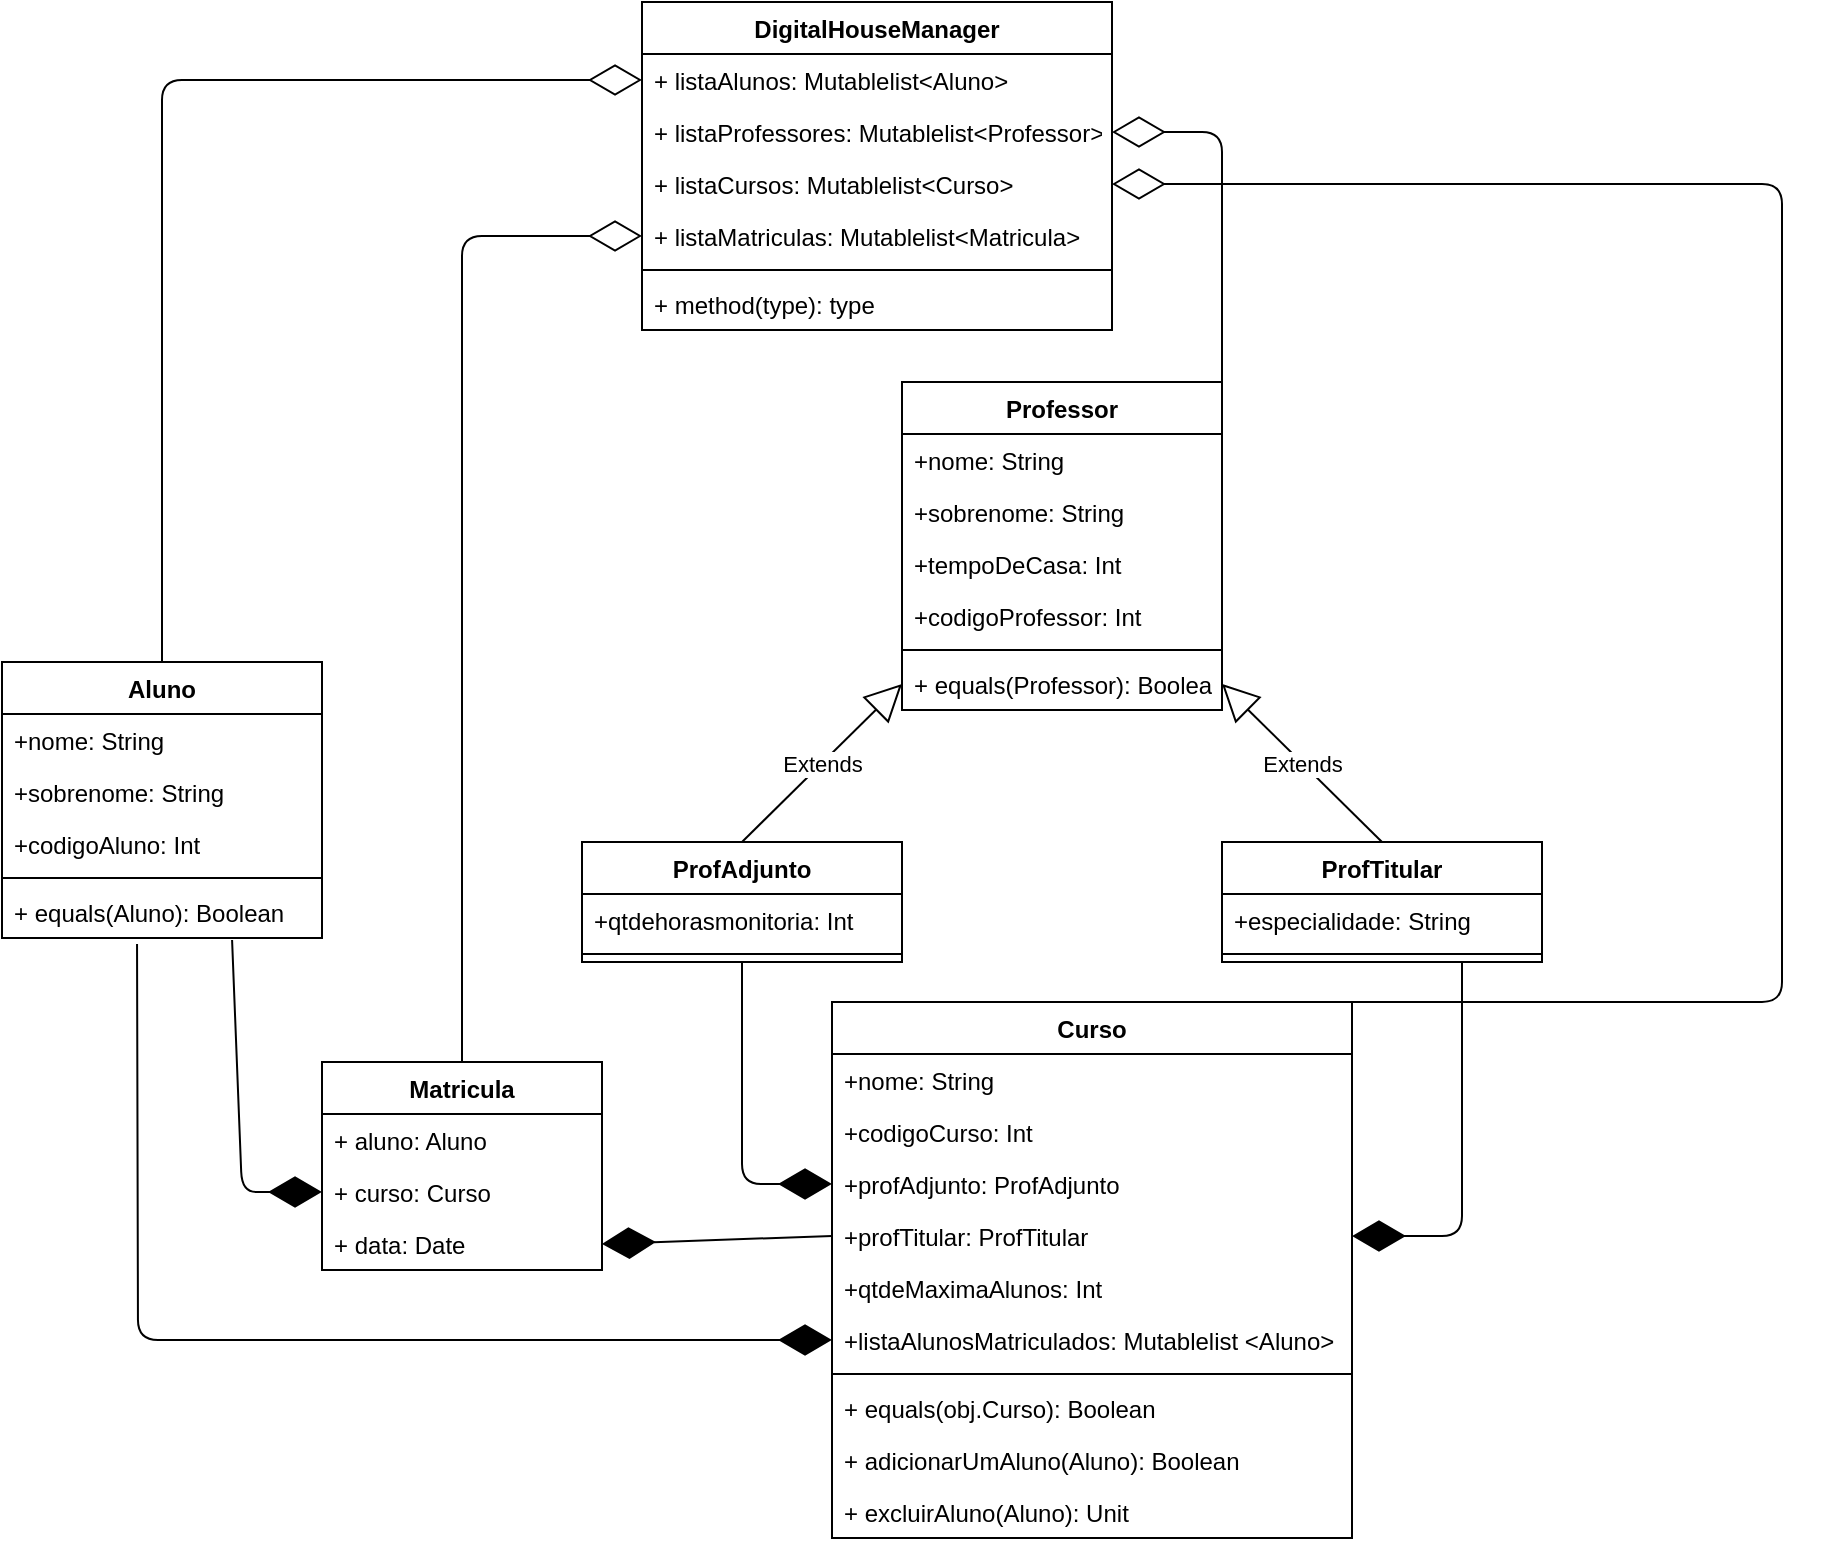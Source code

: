 <mxfile version="13.7.5" type="device"><diagram id="v3Cg1NGe2RmdBt5yivAi" name="Página-1"><mxGraphModel dx="1942" dy="908" grid="1" gridSize="10" guides="1" tooltips="1" connect="1" arrows="1" fold="1" page="1" pageScale="1" pageWidth="1169" pageHeight="827" math="0" shadow="0"><root><mxCell id="0"/><mxCell id="1" parent="0"/><mxCell id="-B7oGZebIbUH_Uu8g_NC-30" value="Extends" style="endArrow=block;endSize=16;endFill=0;html=1;exitX=0.5;exitY=0;exitDx=0;exitDy=0;entryX=0;entryY=0.5;entryDx=0;entryDy=0;" parent="1" source="-B7oGZebIbUH_Uu8g_NC-20" target="-B7oGZebIbUH_Uu8g_NC-18" edge="1"><mxGeometry width="160" relative="1" as="geometry"><mxPoint x="650" y="410" as="sourcePoint"/><mxPoint x="810" y="410" as="targetPoint"/></mxGeometry></mxCell><mxCell id="-B7oGZebIbUH_Uu8g_NC-31" value="Extends" style="endArrow=block;endSize=16;endFill=0;html=1;exitX=0.5;exitY=0;exitDx=0;exitDy=0;entryX=1;entryY=0.5;entryDx=0;entryDy=0;" parent="1" source="-B7oGZebIbUH_Uu8g_NC-27" target="-B7oGZebIbUH_Uu8g_NC-18" edge="1"><mxGeometry width="160" relative="1" as="geometry"><mxPoint x="650" y="410" as="sourcePoint"/><mxPoint x="810" y="410" as="targetPoint"/></mxGeometry></mxCell><mxCell id="-B7oGZebIbUH_Uu8g_NC-32" value="" style="endArrow=diamondThin;endFill=1;endSize=24;html=1;entryX=0;entryY=0.5;entryDx=0;entryDy=0;exitX=0.5;exitY=1;exitDx=0;exitDy=0;" parent="1" source="-B7oGZebIbUH_Uu8g_NC-20" target="-B7oGZebIbUH_Uu8g_NC-37" edge="1"><mxGeometry width="160" relative="1" as="geometry"><mxPoint x="230" y="429" as="sourcePoint"/><mxPoint x="390" y="429" as="targetPoint"/><Array as="points"><mxPoint x="530" y="611"/></Array></mxGeometry></mxCell><mxCell id="-B7oGZebIbUH_Uu8g_NC-33" value="" style="endArrow=diamondThin;endFill=1;endSize=24;html=1;entryX=1;entryY=0.5;entryDx=0;entryDy=0;exitX=0.75;exitY=1;exitDx=0;exitDy=0;" parent="1" source="-B7oGZebIbUH_Uu8g_NC-27" target="-B7oGZebIbUH_Uu8g_NC-36" edge="1"><mxGeometry width="160" relative="1" as="geometry"><mxPoint x="830" y="520" as="sourcePoint"/><mxPoint x="990" y="520" as="targetPoint"/><Array as="points"><mxPoint x="890" y="637"/></Array></mxGeometry></mxCell><mxCell id="-B7oGZebIbUH_Uu8g_NC-38" value="" style="endArrow=diamondThin;endFill=1;endSize=24;html=1;exitX=0.422;exitY=1.115;exitDx=0;exitDy=0;exitPerimeter=0;" parent="1" source="-B7oGZebIbUH_Uu8g_NC-4" target="-B7oGZebIbUH_Uu8g_NC-10" edge="1"><mxGeometry width="160" relative="1" as="geometry"><mxPoint x="220" y="430" as="sourcePoint"/><mxPoint x="530" y="690" as="targetPoint"/><Array as="points"><mxPoint x="228" y="689"/></Array></mxGeometry></mxCell><mxCell id="A8vYDsgPSV1OtKstLKBv-5" value="" style="endArrow=diamondThin;endFill=1;endSize=24;html=1;entryX=0;entryY=0.5;entryDx=0;entryDy=0;exitX=0.719;exitY=1.038;exitDx=0;exitDy=0;exitPerimeter=0;" parent="1" source="-B7oGZebIbUH_Uu8g_NC-4" target="A8vYDsgPSV1OtKstLKBv-3" edge="1"><mxGeometry width="160" relative="1" as="geometry"><mxPoint x="270" y="520" as="sourcePoint"/><mxPoint x="430" y="520" as="targetPoint"/><Array as="points"><mxPoint x="280" y="615"/></Array></mxGeometry></mxCell><mxCell id="A8vYDsgPSV1OtKstLKBv-6" value="" style="endArrow=diamondThin;endFill=1;endSize=24;html=1;entryX=1;entryY=0.5;entryDx=0;entryDy=0;exitX=0;exitY=0.5;exitDx=0;exitDy=0;" parent="1" source="-B7oGZebIbUH_Uu8g_NC-36" target="A8vYDsgPSV1OtKstLKBv-4" edge="1"><mxGeometry width="160" relative="1" as="geometry"><mxPoint x="285.04" y="288.988" as="sourcePoint"/><mxPoint x="330" y="635" as="targetPoint"/><Array as="points"/></mxGeometry></mxCell><mxCell id="nUbcW3_yXM1W5o03W_ev-8" value="" style="endArrow=diamondThin;endFill=0;endSize=24;html=1;entryX=0;entryY=0.5;entryDx=0;entryDy=0;exitX=0.5;exitY=0;exitDx=0;exitDy=0;" edge="1" parent="1" source="-B7oGZebIbUH_Uu8g_NC-1" target="nUbcW3_yXM1W5o03W_ev-2"><mxGeometry width="160" relative="1" as="geometry"><mxPoint x="300" y="110" as="sourcePoint"/><mxPoint x="460" y="110" as="targetPoint"/><Array as="points"><mxPoint x="240" y="59"/></Array></mxGeometry></mxCell><mxCell id="nUbcW3_yXM1W5o03W_ev-9" value="" style="endArrow=diamondThin;endFill=0;endSize=24;html=1;entryX=0;entryY=0.5;entryDx=0;entryDy=0;exitX=0.5;exitY=0;exitDx=0;exitDy=0;" edge="1" parent="1" source="A8vYDsgPSV1OtKstLKBv-1" target="nUbcW3_yXM1W5o03W_ev-7"><mxGeometry width="160" relative="1" as="geometry"><mxPoint x="370" y="270" as="sourcePoint"/><mxPoint x="530" y="270" as="targetPoint"/><Array as="points"><mxPoint x="390" y="137"/></Array></mxGeometry></mxCell><mxCell id="nUbcW3_yXM1W5o03W_ev-10" value="" style="endArrow=diamondThin;endFill=0;endSize=24;html=1;exitX=1;exitY=0;exitDx=0;exitDy=0;entryX=1;entryY=0.5;entryDx=0;entryDy=0;" edge="1" parent="1" source="-B7oGZebIbUH_Uu8g_NC-13" target="nUbcW3_yXM1W5o03W_ev-6"><mxGeometry width="160" relative="1" as="geometry"><mxPoint x="830" y="290" as="sourcePoint"/><mxPoint x="990" y="290" as="targetPoint"/><Array as="points"><mxPoint x="770" y="85"/></Array></mxGeometry></mxCell><mxCell id="nUbcW3_yXM1W5o03W_ev-11" value="" style="endArrow=diamondThin;endFill=0;endSize=24;html=1;exitX=1;exitY=0;exitDx=0;exitDy=0;entryX=1;entryY=0.5;entryDx=0;entryDy=0;" edge="1" parent="1" source="-B7oGZebIbUH_Uu8g_NC-7" target="nUbcW3_yXM1W5o03W_ev-5"><mxGeometry width="160" relative="1" as="geometry"><mxPoint x="880" y="260" as="sourcePoint"/><mxPoint x="1040" y="260" as="targetPoint"/><Array as="points"><mxPoint x="1050" y="520"/><mxPoint x="1050" y="111"/></Array></mxGeometry></mxCell><mxCell id="-B7oGZebIbUH_Uu8g_NC-7" value="Curso" style="swimlane;fontStyle=1;align=center;verticalAlign=top;childLayout=stackLayout;horizontal=1;startSize=26;horizontalStack=0;resizeParent=1;resizeParentMax=0;resizeLast=0;collapsible=1;marginBottom=0;" parent="1" vertex="1"><mxGeometry x="575" y="520" width="260" height="268" as="geometry"/></mxCell><mxCell id="-B7oGZebIbUH_Uu8g_NC-8" value="+nome: String" style="text;strokeColor=none;fillColor=none;align=left;verticalAlign=top;spacingLeft=4;spacingRight=4;overflow=hidden;rotatable=0;points=[[0,0.5],[1,0.5]];portConstraint=eastwest;" parent="-B7oGZebIbUH_Uu8g_NC-7" vertex="1"><mxGeometry y="26" width="260" height="26" as="geometry"/></mxCell><mxCell id="-B7oGZebIbUH_Uu8g_NC-35" value="+codigoCurso: Int" style="text;strokeColor=none;fillColor=none;align=left;verticalAlign=top;spacingLeft=4;spacingRight=4;overflow=hidden;rotatable=0;points=[[0,0.5],[1,0.5]];portConstraint=eastwest;" parent="-B7oGZebIbUH_Uu8g_NC-7" vertex="1"><mxGeometry y="52" width="260" height="26" as="geometry"/></mxCell><mxCell id="-B7oGZebIbUH_Uu8g_NC-37" value="+profAdjunto: ProfAdjunto" style="text;strokeColor=none;fillColor=none;align=left;verticalAlign=top;spacingLeft=4;spacingRight=4;overflow=hidden;rotatable=0;points=[[0,0.5],[1,0.5]];portConstraint=eastwest;" parent="-B7oGZebIbUH_Uu8g_NC-7" vertex="1"><mxGeometry y="78" width="260" height="26" as="geometry"/></mxCell><mxCell id="-B7oGZebIbUH_Uu8g_NC-36" value="+profTitular: ProfTitular" style="text;strokeColor=none;fillColor=none;align=left;verticalAlign=top;spacingLeft=4;spacingRight=4;overflow=hidden;rotatable=0;points=[[0,0.5],[1,0.5]];portConstraint=eastwest;" parent="-B7oGZebIbUH_Uu8g_NC-7" vertex="1"><mxGeometry y="104" width="260" height="26" as="geometry"/></mxCell><mxCell id="-B7oGZebIbUH_Uu8g_NC-34" value="+qtdeMaximaAlunos: Int" style="text;strokeColor=none;fillColor=none;align=left;verticalAlign=top;spacingLeft=4;spacingRight=4;overflow=hidden;rotatable=0;points=[[0,0.5],[1,0.5]];portConstraint=eastwest;" parent="-B7oGZebIbUH_Uu8g_NC-7" vertex="1"><mxGeometry y="130" width="260" height="26" as="geometry"/></mxCell><mxCell id="-B7oGZebIbUH_Uu8g_NC-10" value="+listaAlunosMatriculados: Mutablelist &lt;Aluno&gt;" style="text;strokeColor=none;fillColor=none;align=left;verticalAlign=top;spacingLeft=4;spacingRight=4;overflow=hidden;rotatable=0;points=[[0,0.5],[1,0.5]];portConstraint=eastwest;" parent="-B7oGZebIbUH_Uu8g_NC-7" vertex="1"><mxGeometry y="156" width="260" height="26" as="geometry"/></mxCell><mxCell id="-B7oGZebIbUH_Uu8g_NC-11" value="" style="line;strokeWidth=1;fillColor=none;align=left;verticalAlign=middle;spacingTop=-1;spacingLeft=3;spacingRight=3;rotatable=0;labelPosition=right;points=[];portConstraint=eastwest;" parent="-B7oGZebIbUH_Uu8g_NC-7" vertex="1"><mxGeometry y="182" width="260" height="8" as="geometry"/></mxCell><mxCell id="-B7oGZebIbUH_Uu8g_NC-12" value="+ equals(obj.Curso): Boolean" style="text;strokeColor=none;fillColor=none;align=left;verticalAlign=top;spacingLeft=4;spacingRight=4;overflow=hidden;rotatable=0;points=[[0,0.5],[1,0.5]];portConstraint=eastwest;" parent="-B7oGZebIbUH_Uu8g_NC-7" vertex="1"><mxGeometry y="190" width="260" height="26" as="geometry"/></mxCell><mxCell id="nUbcW3_yXM1W5o03W_ev-13" value="+ adicionarUmAluno(Aluno): Boolean" style="text;strokeColor=none;fillColor=none;align=left;verticalAlign=top;spacingLeft=4;spacingRight=4;overflow=hidden;rotatable=0;points=[[0,0.5],[1,0.5]];portConstraint=eastwest;" vertex="1" parent="-B7oGZebIbUH_Uu8g_NC-7"><mxGeometry y="216" width="260" height="26" as="geometry"/></mxCell><mxCell id="nUbcW3_yXM1W5o03W_ev-14" value="+ excluirAluno(Aluno): Unit" style="text;strokeColor=none;fillColor=none;align=left;verticalAlign=top;spacingLeft=4;spacingRight=4;overflow=hidden;rotatable=0;points=[[0,0.5],[1,0.5]];portConstraint=eastwest;" vertex="1" parent="-B7oGZebIbUH_Uu8g_NC-7"><mxGeometry y="242" width="260" height="26" as="geometry"/></mxCell><mxCell id="A8vYDsgPSV1OtKstLKBv-1" value="Matricula" style="swimlane;fontStyle=1;childLayout=stackLayout;horizontal=1;startSize=26;fillColor=none;horizontalStack=0;resizeParent=1;resizeParentMax=0;resizeLast=0;collapsible=1;marginBottom=0;" parent="1" vertex="1"><mxGeometry x="320" y="550" width="140" height="104" as="geometry"/></mxCell><mxCell id="A8vYDsgPSV1OtKstLKBv-2" value="+ aluno: Aluno" style="text;strokeColor=none;fillColor=none;align=left;verticalAlign=top;spacingLeft=4;spacingRight=4;overflow=hidden;rotatable=0;points=[[0,0.5],[1,0.5]];portConstraint=eastwest;" parent="A8vYDsgPSV1OtKstLKBv-1" vertex="1"><mxGeometry y="26" width="140" height="26" as="geometry"/></mxCell><mxCell id="A8vYDsgPSV1OtKstLKBv-3" value="+ curso: Curso" style="text;strokeColor=none;fillColor=none;align=left;verticalAlign=top;spacingLeft=4;spacingRight=4;overflow=hidden;rotatable=0;points=[[0,0.5],[1,0.5]];portConstraint=eastwest;" parent="A8vYDsgPSV1OtKstLKBv-1" vertex="1"><mxGeometry y="52" width="140" height="26" as="geometry"/></mxCell><mxCell id="A8vYDsgPSV1OtKstLKBv-4" value="+ data: Date" style="text;strokeColor=none;fillColor=none;align=left;verticalAlign=top;spacingLeft=4;spacingRight=4;overflow=hidden;rotatable=0;points=[[0,0.5],[1,0.5]];portConstraint=eastwest;" parent="A8vYDsgPSV1OtKstLKBv-1" vertex="1"><mxGeometry y="78" width="140" height="26" as="geometry"/></mxCell><mxCell id="-B7oGZebIbUH_Uu8g_NC-13" value="Professor" style="swimlane;fontStyle=1;align=center;verticalAlign=top;childLayout=stackLayout;horizontal=1;startSize=26;horizontalStack=0;resizeParent=1;resizeParentMax=0;resizeLast=0;collapsible=1;marginBottom=0;" parent="1" vertex="1"><mxGeometry x="610" y="210" width="160" height="164" as="geometry"/></mxCell><mxCell id="-B7oGZebIbUH_Uu8g_NC-14" value="+nome: String" style="text;strokeColor=none;fillColor=none;align=left;verticalAlign=top;spacingLeft=4;spacingRight=4;overflow=hidden;rotatable=0;points=[[0,0.5],[1,0.5]];portConstraint=eastwest;" parent="-B7oGZebIbUH_Uu8g_NC-13" vertex="1"><mxGeometry y="26" width="160" height="26" as="geometry"/></mxCell><mxCell id="-B7oGZebIbUH_Uu8g_NC-15" value="+sobrenome: String" style="text;strokeColor=none;fillColor=none;align=left;verticalAlign=top;spacingLeft=4;spacingRight=4;overflow=hidden;rotatable=0;points=[[0,0.5],[1,0.5]];portConstraint=eastwest;" parent="-B7oGZebIbUH_Uu8g_NC-13" vertex="1"><mxGeometry y="52" width="160" height="26" as="geometry"/></mxCell><mxCell id="-B7oGZebIbUH_Uu8g_NC-16" value="+tempoDeCasa: Int" style="text;strokeColor=none;fillColor=none;align=left;verticalAlign=top;spacingLeft=4;spacingRight=4;overflow=hidden;rotatable=0;points=[[0,0.5],[1,0.5]];portConstraint=eastwest;" parent="-B7oGZebIbUH_Uu8g_NC-13" vertex="1"><mxGeometry y="78" width="160" height="26" as="geometry"/></mxCell><mxCell id="-B7oGZebIbUH_Uu8g_NC-19" value="+codigoProfessor: Int" style="text;strokeColor=none;fillColor=none;align=left;verticalAlign=top;spacingLeft=4;spacingRight=4;overflow=hidden;rotatable=0;points=[[0,0.5],[1,0.5]];portConstraint=eastwest;" parent="-B7oGZebIbUH_Uu8g_NC-13" vertex="1"><mxGeometry y="104" width="160" height="26" as="geometry"/></mxCell><mxCell id="-B7oGZebIbUH_Uu8g_NC-17" value="" style="line;strokeWidth=1;fillColor=none;align=left;verticalAlign=middle;spacingTop=-1;spacingLeft=3;spacingRight=3;rotatable=0;labelPosition=right;points=[];portConstraint=eastwest;" parent="-B7oGZebIbUH_Uu8g_NC-13" vertex="1"><mxGeometry y="130" width="160" height="8" as="geometry"/></mxCell><mxCell id="-B7oGZebIbUH_Uu8g_NC-18" value="+ equals(Professor): Boolean" style="text;strokeColor=none;fillColor=none;align=left;verticalAlign=top;spacingLeft=4;spacingRight=4;overflow=hidden;rotatable=0;points=[[0,0.5],[1,0.5]];portConstraint=eastwest;" parent="-B7oGZebIbUH_Uu8g_NC-13" vertex="1"><mxGeometry y="138" width="160" height="26" as="geometry"/></mxCell><mxCell id="-B7oGZebIbUH_Uu8g_NC-27" value="ProfTitular" style="swimlane;fontStyle=1;align=center;verticalAlign=top;childLayout=stackLayout;horizontal=1;startSize=26;horizontalStack=0;resizeParent=1;resizeParentMax=0;resizeLast=0;collapsible=1;marginBottom=0;" parent="1" vertex="1"><mxGeometry x="770" y="440" width="160" height="60" as="geometry"/></mxCell><mxCell id="-B7oGZebIbUH_Uu8g_NC-28" value="+especialidade: String" style="text;strokeColor=none;fillColor=none;align=left;verticalAlign=top;spacingLeft=4;spacingRight=4;overflow=hidden;rotatable=0;points=[[0,0.5],[1,0.5]];portConstraint=eastwest;" parent="-B7oGZebIbUH_Uu8g_NC-27" vertex="1"><mxGeometry y="26" width="160" height="26" as="geometry"/></mxCell><mxCell id="-B7oGZebIbUH_Uu8g_NC-29" value="" style="line;strokeWidth=1;fillColor=none;align=left;verticalAlign=middle;spacingTop=-1;spacingLeft=3;spacingRight=3;rotatable=0;labelPosition=right;points=[];portConstraint=eastwest;" parent="-B7oGZebIbUH_Uu8g_NC-27" vertex="1"><mxGeometry y="52" width="160" height="8" as="geometry"/></mxCell><mxCell id="-B7oGZebIbUH_Uu8g_NC-20" value="ProfAdjunto" style="swimlane;fontStyle=1;align=center;verticalAlign=top;childLayout=stackLayout;horizontal=1;startSize=26;horizontalStack=0;resizeParent=1;resizeParentMax=0;resizeLast=0;collapsible=1;marginBottom=0;" parent="1" vertex="1"><mxGeometry x="450" y="440" width="160" height="60" as="geometry"/></mxCell><mxCell id="-B7oGZebIbUH_Uu8g_NC-24" value="+qtdehorasmonitoria: Int" style="text;strokeColor=none;fillColor=none;align=left;verticalAlign=top;spacingLeft=4;spacingRight=4;overflow=hidden;rotatable=0;points=[[0,0.5],[1,0.5]];portConstraint=eastwest;" parent="-B7oGZebIbUH_Uu8g_NC-20" vertex="1"><mxGeometry y="26" width="160" height="26" as="geometry"/></mxCell><mxCell id="-B7oGZebIbUH_Uu8g_NC-25" value="" style="line;strokeWidth=1;fillColor=none;align=left;verticalAlign=middle;spacingTop=-1;spacingLeft=3;spacingRight=3;rotatable=0;labelPosition=right;points=[];portConstraint=eastwest;" parent="-B7oGZebIbUH_Uu8g_NC-20" vertex="1"><mxGeometry y="52" width="160" height="8" as="geometry"/></mxCell><mxCell id="-B7oGZebIbUH_Uu8g_NC-1" value="Aluno" style="swimlane;fontStyle=1;align=center;verticalAlign=top;childLayout=stackLayout;horizontal=1;startSize=26;horizontalStack=0;resizeParent=1;resizeParentMax=0;resizeLast=0;collapsible=1;marginBottom=0;" parent="1" vertex="1"><mxGeometry x="160" y="350" width="160" height="138" as="geometry"/></mxCell><mxCell id="-B7oGZebIbUH_Uu8g_NC-2" value="+nome: String" style="text;strokeColor=none;fillColor=none;align=left;verticalAlign=top;spacingLeft=4;spacingRight=4;overflow=hidden;rotatable=0;points=[[0,0.5],[1,0.5]];portConstraint=eastwest;" parent="-B7oGZebIbUH_Uu8g_NC-1" vertex="1"><mxGeometry y="26" width="160" height="26" as="geometry"/></mxCell><mxCell id="-B7oGZebIbUH_Uu8g_NC-5" value="+sobrenome: String" style="text;strokeColor=none;fillColor=none;align=left;verticalAlign=top;spacingLeft=4;spacingRight=4;overflow=hidden;rotatable=0;points=[[0,0.5],[1,0.5]];portConstraint=eastwest;" parent="-B7oGZebIbUH_Uu8g_NC-1" vertex="1"><mxGeometry y="52" width="160" height="26" as="geometry"/></mxCell><mxCell id="-B7oGZebIbUH_Uu8g_NC-6" value="+codigoAluno: Int" style="text;strokeColor=none;fillColor=none;align=left;verticalAlign=top;spacingLeft=4;spacingRight=4;overflow=hidden;rotatable=0;points=[[0,0.5],[1,0.5]];portConstraint=eastwest;" parent="-B7oGZebIbUH_Uu8g_NC-1" vertex="1"><mxGeometry y="78" width="160" height="26" as="geometry"/></mxCell><mxCell id="-B7oGZebIbUH_Uu8g_NC-3" value="" style="line;strokeWidth=1;fillColor=none;align=left;verticalAlign=middle;spacingTop=-1;spacingLeft=3;spacingRight=3;rotatable=0;labelPosition=right;points=[];portConstraint=eastwest;" parent="-B7oGZebIbUH_Uu8g_NC-1" vertex="1"><mxGeometry y="104" width="160" height="8" as="geometry"/></mxCell><mxCell id="-B7oGZebIbUH_Uu8g_NC-4" value="+ equals(Aluno): Boolean" style="text;strokeColor=none;fillColor=none;align=left;verticalAlign=top;spacingLeft=4;spacingRight=4;overflow=hidden;rotatable=0;points=[[0,0.5],[1,0.5]];portConstraint=eastwest;" parent="-B7oGZebIbUH_Uu8g_NC-1" vertex="1"><mxGeometry y="112" width="160" height="26" as="geometry"/></mxCell><mxCell id="nUbcW3_yXM1W5o03W_ev-1" value="DigitalHouseManager" style="swimlane;fontStyle=1;align=center;verticalAlign=top;childLayout=stackLayout;horizontal=1;startSize=26;horizontalStack=0;resizeParent=1;resizeParentMax=0;resizeLast=0;collapsible=1;marginBottom=0;" vertex="1" parent="1"><mxGeometry x="480" y="20" width="235" height="164" as="geometry"/></mxCell><mxCell id="nUbcW3_yXM1W5o03W_ev-2" value="+ listaAlunos: Mutablelist&lt;Aluno&gt;" style="text;strokeColor=none;fillColor=none;align=left;verticalAlign=top;spacingLeft=4;spacingRight=4;overflow=hidden;rotatable=0;points=[[0,0.5],[1,0.5]];portConstraint=eastwest;" vertex="1" parent="nUbcW3_yXM1W5o03W_ev-1"><mxGeometry y="26" width="235" height="26" as="geometry"/></mxCell><mxCell id="nUbcW3_yXM1W5o03W_ev-6" value="+ listaProfessores: Mutablelist&lt;Professor&gt;" style="text;strokeColor=none;fillColor=none;align=left;verticalAlign=top;spacingLeft=4;spacingRight=4;overflow=hidden;rotatable=0;points=[[0,0.5],[1,0.5]];portConstraint=eastwest;" vertex="1" parent="nUbcW3_yXM1W5o03W_ev-1"><mxGeometry y="52" width="235" height="26" as="geometry"/></mxCell><mxCell id="nUbcW3_yXM1W5o03W_ev-5" value="+ listaCursos: Mutablelist&lt;Curso&gt;" style="text;strokeColor=none;fillColor=none;align=left;verticalAlign=top;spacingLeft=4;spacingRight=4;overflow=hidden;rotatable=0;points=[[0,0.5],[1,0.5]];portConstraint=eastwest;" vertex="1" parent="nUbcW3_yXM1W5o03W_ev-1"><mxGeometry y="78" width="235" height="26" as="geometry"/></mxCell><mxCell id="nUbcW3_yXM1W5o03W_ev-7" value="+ listaMatriculas: Mutablelist&lt;Matricula&gt;" style="text;strokeColor=none;fillColor=none;align=left;verticalAlign=top;spacingLeft=4;spacingRight=4;overflow=hidden;rotatable=0;points=[[0,0.5],[1,0.5]];portConstraint=eastwest;" vertex="1" parent="nUbcW3_yXM1W5o03W_ev-1"><mxGeometry y="104" width="235" height="26" as="geometry"/></mxCell><mxCell id="nUbcW3_yXM1W5o03W_ev-3" value="" style="line;strokeWidth=1;fillColor=none;align=left;verticalAlign=middle;spacingTop=-1;spacingLeft=3;spacingRight=3;rotatable=0;labelPosition=right;points=[];portConstraint=eastwest;" vertex="1" parent="nUbcW3_yXM1W5o03W_ev-1"><mxGeometry y="130" width="235" height="8" as="geometry"/></mxCell><mxCell id="nUbcW3_yXM1W5o03W_ev-4" value="+ method(type): type" style="text;strokeColor=none;fillColor=none;align=left;verticalAlign=top;spacingLeft=4;spacingRight=4;overflow=hidden;rotatable=0;points=[[0,0.5],[1,0.5]];portConstraint=eastwest;" vertex="1" parent="nUbcW3_yXM1W5o03W_ev-1"><mxGeometry y="138" width="235" height="26" as="geometry"/></mxCell></root></mxGraphModel></diagram></mxfile>